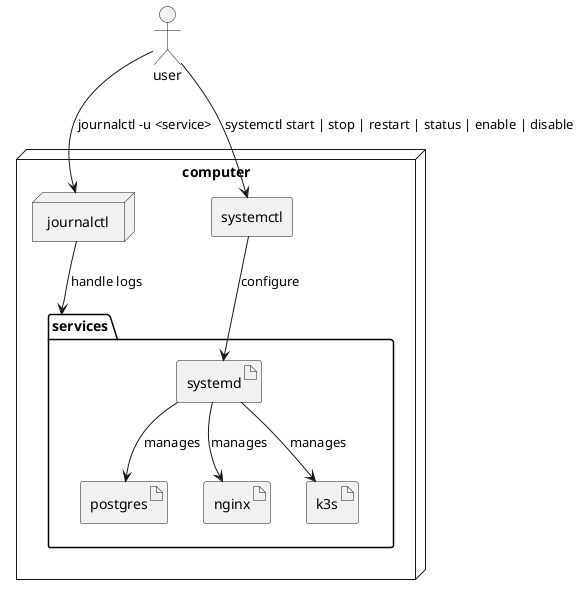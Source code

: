 @startuml 

actor user

node computer {
    package services {
        artifact systemd
        artifact postgres
        artifact nginx
        artifact k3s
    }

    node journalctl 
    agent systemctl

    user --> systemctl: systemctl start | stop | restart | status | enable | disable
    systemctl --> systemd: configure
    journalctl --> services: handle logs
    user --> journalctl: journalctl -u <service>
    systemd --> postgres: manages
    systemd --> nginx: manages
    systemd --> k3s: manages
}

@enduml